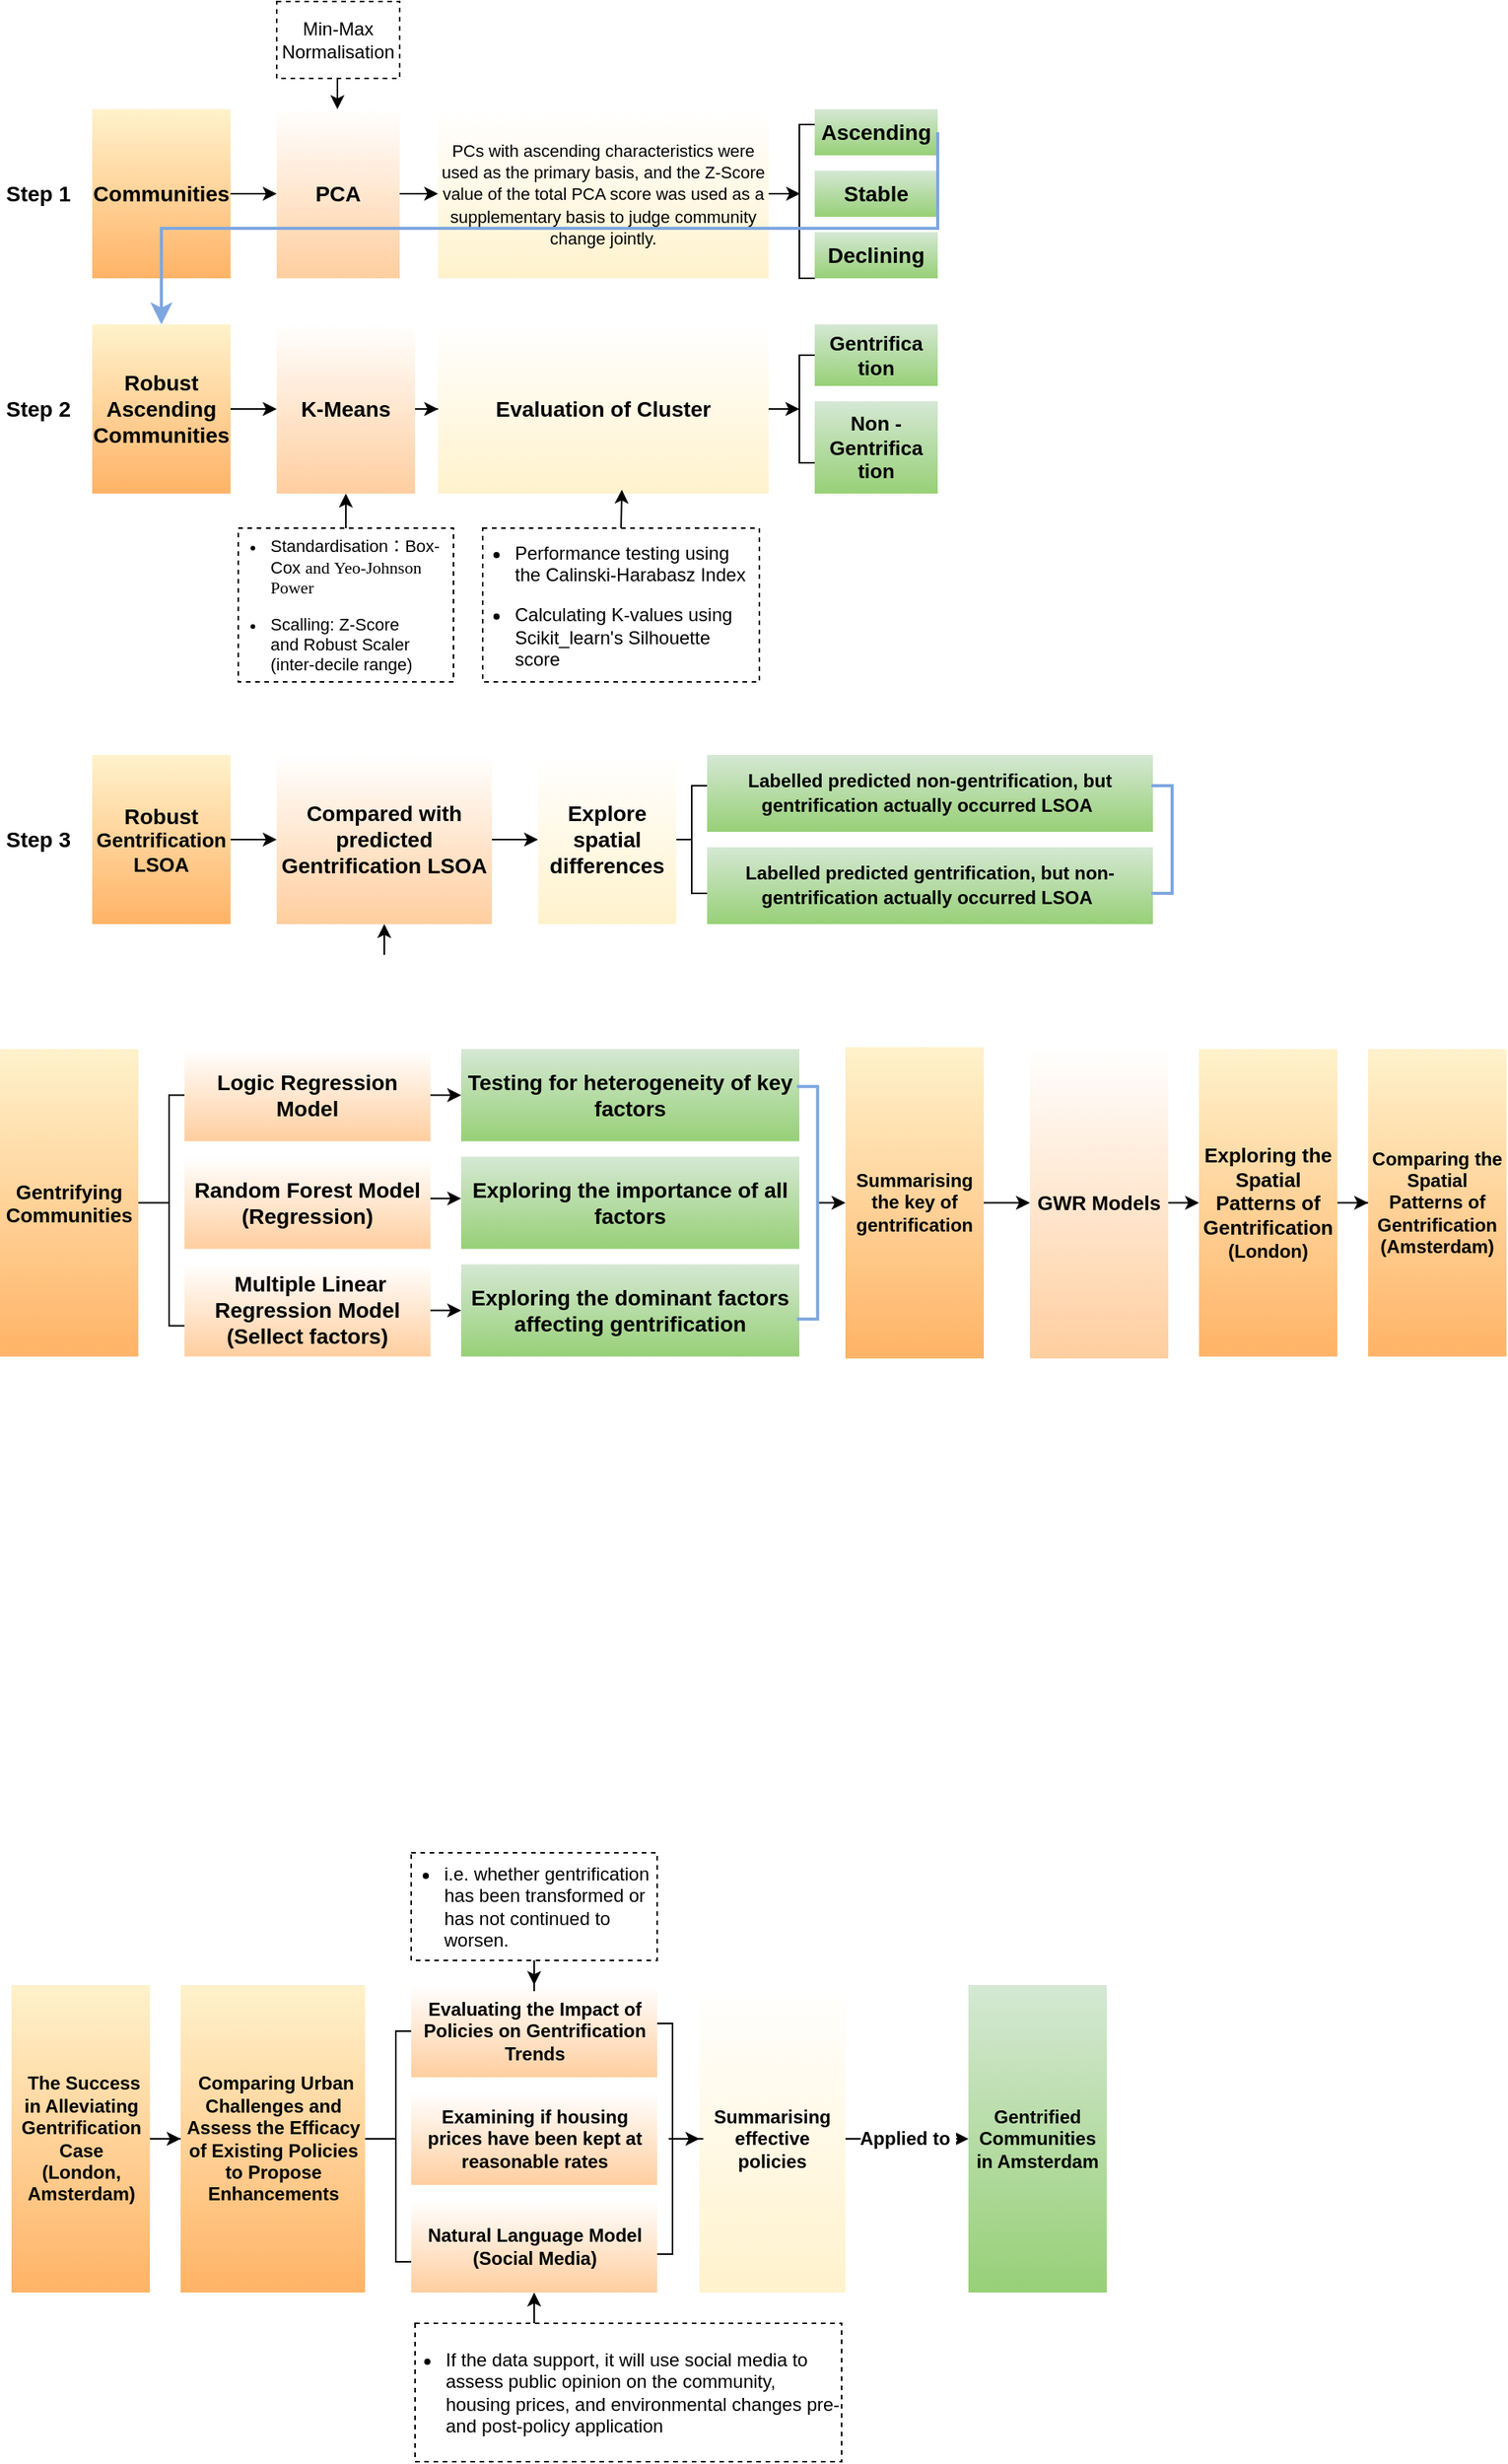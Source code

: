 <mxfile version="22.1.21" type="github">
  <diagram name="Page-1" id="gfQk49UszECdJ38JAOil">
    <mxGraphModel dx="1127" dy="977" grid="1" gridSize="10" guides="1" tooltips="1" connect="1" arrows="1" fold="1" page="1" pageScale="1" pageWidth="827" pageHeight="1169" math="0" shadow="0">
      <root>
        <mxCell id="0" />
        <mxCell id="1" parent="0" />
        <mxCell id="fSdOAcniPO1_o1MMpahb-1" value="&lt;font style=&quot;font-size: 14px;&quot;&gt;&lt;b&gt;Step 1&lt;/b&gt;&lt;/font&gt;" style="rounded=0;whiteSpace=wrap;html=1;fillColor=none;strokeColor=none;" vertex="1" parent="1">
          <mxGeometry x="20" y="120" width="50" height="110" as="geometry" />
        </mxCell>
        <mxCell id="fSdOAcniPO1_o1MMpahb-2" value="&lt;font style=&quot;font-size: 14px;&quot;&gt;&lt;b&gt;Step 2&lt;/b&gt;&lt;/font&gt;" style="rounded=0;whiteSpace=wrap;html=1;fillColor=none;strokeColor=none;" vertex="1" parent="1">
          <mxGeometry x="20" y="260" width="50" height="110" as="geometry" />
        </mxCell>
        <mxCell id="fSdOAcniPO1_o1MMpahb-3" value="&lt;font style=&quot;font-size: 14px;&quot;&gt;&lt;b&gt;Step 3&lt;/b&gt;&lt;/font&gt;" style="rounded=0;whiteSpace=wrap;html=1;fillColor=none;strokeColor=none;" vertex="1" parent="1">
          <mxGeometry x="20" y="540" width="50" height="110" as="geometry" />
        </mxCell>
        <mxCell id="fSdOAcniPO1_o1MMpahb-4" value="&lt;span style=&quot;font-size: 14px;&quot;&gt;&lt;b&gt;Communities&lt;/b&gt;&lt;/span&gt;" style="rounded=0;whiteSpace=wrap;html=1;fillColor=#fff2cc;strokeColor=none;gradientColor=#FFB366;" vertex="1" parent="1">
          <mxGeometry x="80" y="120" width="90" height="110" as="geometry" />
        </mxCell>
        <mxCell id="fSdOAcniPO1_o1MMpahb-6" value="" style="edgeStyle=orthogonalEdgeStyle;rounded=0;orthogonalLoop=1;jettySize=auto;html=1;" edge="1" parent="1" source="fSdOAcniPO1_o1MMpahb-4">
          <mxGeometry relative="1" as="geometry">
            <mxPoint x="200" y="175" as="targetPoint" />
          </mxGeometry>
        </mxCell>
        <mxCell id="fSdOAcniPO1_o1MMpahb-7" value="" style="edgeStyle=orthogonalEdgeStyle;rounded=0;orthogonalLoop=1;jettySize=auto;html=1;" edge="1" parent="1">
          <mxGeometry relative="1" as="geometry">
            <mxPoint x="239.5" y="100" as="sourcePoint" />
            <mxPoint x="239.5" y="120" as="targetPoint" />
          </mxGeometry>
        </mxCell>
        <mxCell id="fSdOAcniPO1_o1MMpahb-8" value="&lt;div style=&quot;&quot;&gt;&lt;span style=&quot;background-color: initial;&quot;&gt;Min-Max Normalisation&lt;/span&gt;&lt;/div&gt;" style="rounded=0;whiteSpace=wrap;html=1;align=center;dashed=1;" vertex="1" parent="1">
          <mxGeometry x="200" y="50" width="80" height="50" as="geometry" />
        </mxCell>
        <mxCell id="fSdOAcniPO1_o1MMpahb-9" value="&lt;span style=&quot;font-size: 14px;&quot;&gt;&lt;b&gt;PCA&lt;/b&gt;&lt;/span&gt;" style="rounded=0;whiteSpace=wrap;html=1;fillColor=#FFFFFF;strokeColor=none;gradientColor=#FFCE9F;" vertex="1" parent="1">
          <mxGeometry x="200" y="120" width="80" height="110" as="geometry" />
        </mxCell>
        <mxCell id="fSdOAcniPO1_o1MMpahb-51" style="edgeStyle=orthogonalEdgeStyle;rounded=0;orthogonalLoop=1;jettySize=auto;html=1;exitX=1;exitY=0.5;exitDx=0;exitDy=0;entryX=0.053;entryY=0.447;entryDx=0;entryDy=0;entryPerimeter=0;" edge="1" parent="1" source="fSdOAcniPO1_o1MMpahb-11" target="fSdOAcniPO1_o1MMpahb-16">
          <mxGeometry relative="1" as="geometry">
            <mxPoint x="600" y="175" as="targetPoint" />
          </mxGeometry>
        </mxCell>
        <mxCell id="fSdOAcniPO1_o1MMpahb-11" value="&lt;font style=&quot;font-size: 11px;&quot;&gt;PCs with ascending characteristics were used as the primary basis, and the Z-Score value of the total PCA score was used as a supplementary basis to judge community change jointly.&lt;/font&gt;" style="rounded=0;whiteSpace=wrap;html=1;fillColor=#FFFFFF;strokeColor=none;verticalAlign=middle;gradientColor=#FFF2CC;" vertex="1" parent="1">
          <mxGeometry x="305" y="120" width="215" height="110" as="geometry" />
        </mxCell>
        <mxCell id="fSdOAcniPO1_o1MMpahb-12" value="" style="edgeStyle=orthogonalEdgeStyle;rounded=0;orthogonalLoop=1;jettySize=auto;html=1;" edge="1" parent="1" source="fSdOAcniPO1_o1MMpahb-9" target="fSdOAcniPO1_o1MMpahb-11">
          <mxGeometry relative="1" as="geometry" />
        </mxCell>
        <mxCell id="fSdOAcniPO1_o1MMpahb-13" value="&lt;span style=&quot;font-size: 14px;&quot;&gt;&lt;b&gt;Ascending&lt;/b&gt;&lt;/span&gt;" style="rounded=0;whiteSpace=wrap;html=1;fillColor=#D5E8D4;strokeColor=none;gradientColor=#97D077;" vertex="1" parent="1">
          <mxGeometry x="550" y="120" width="80" height="30" as="geometry" />
        </mxCell>
        <mxCell id="fSdOAcniPO1_o1MMpahb-14" value="&lt;span style=&quot;font-size: 14px;&quot;&gt;&lt;b&gt;Stable&lt;/b&gt;&lt;/span&gt;" style="rounded=0;whiteSpace=wrap;html=1;fillColor=#D5E8D4;strokeColor=none;gradientColor=#97D077;" vertex="1" parent="1">
          <mxGeometry x="550" y="160" width="80" height="30" as="geometry" />
        </mxCell>
        <mxCell id="fSdOAcniPO1_o1MMpahb-15" value="&lt;span style=&quot;font-size: 14px;&quot;&gt;&lt;b&gt;Declining&lt;/b&gt;&lt;/span&gt;" style="rounded=0;whiteSpace=wrap;html=1;fillColor=#D5E8D4;strokeColor=none;gradientColor=#97D077;" vertex="1" parent="1">
          <mxGeometry x="550" y="200" width="80" height="30" as="geometry" />
        </mxCell>
        <mxCell id="fSdOAcniPO1_o1MMpahb-16" value="" style="strokeWidth=1;html=1;shape=mxgraph.flowchart.annotation_1;align=left;pointerEvents=1;" vertex="1" parent="1">
          <mxGeometry x="540" y="130" width="10" height="100" as="geometry" />
        </mxCell>
        <mxCell id="fSdOAcniPO1_o1MMpahb-17" value="&lt;font style=&quot;font-size: 14px;&quot;&gt;&lt;b&gt;Robust&lt;br&gt;Ascending Communities&lt;/b&gt;&lt;/font&gt;" style="rounded=0;whiteSpace=wrap;html=1;fillColor=#fff2cc;strokeColor=none;gradientColor=#FFB366;" vertex="1" parent="1">
          <mxGeometry x="80" y="260" width="90" height="110" as="geometry" />
        </mxCell>
        <mxCell id="fSdOAcniPO1_o1MMpahb-18" value="" style="edgeStyle=elbowEdgeStyle;elbow=vertical;endArrow=classic;html=1;rounded=0;endSize=8;startSize=8;exitX=1;exitY=0.5;exitDx=0;exitDy=0;entryX=0.5;entryY=0;entryDx=0;entryDy=0;strokeColor=#7EA6E0;strokeWidth=2;" edge="1" parent="1" source="fSdOAcniPO1_o1MMpahb-13" target="fSdOAcniPO1_o1MMpahb-17">
          <mxGeometry width="50" height="50" relative="1" as="geometry">
            <mxPoint x="460" y="350" as="sourcePoint" />
            <mxPoint x="510" y="300" as="targetPoint" />
          </mxGeometry>
        </mxCell>
        <mxCell id="fSdOAcniPO1_o1MMpahb-20" value="" style="edgeStyle=orthogonalEdgeStyle;rounded=0;orthogonalLoop=1;jettySize=auto;html=1;" edge="1" parent="1" source="fSdOAcniPO1_o1MMpahb-17">
          <mxGeometry relative="1" as="geometry">
            <mxPoint x="200" y="315.037" as="targetPoint" />
          </mxGeometry>
        </mxCell>
        <mxCell id="fSdOAcniPO1_o1MMpahb-23" value="&lt;div style=&quot;&quot;&gt;&lt;ul style=&quot;font-size: 11px;&quot;&gt;&lt;li&gt;&lt;font style=&quot;font-size: 11px;&quot;&gt;Standardisation：&lt;/font&gt;Box-Cox &lt;font style=&quot;background-color: initial;&quot; face=&quot;宋体&quot;&gt;and&lt;/font&gt;&lt;span style=&quot;background-color: initial; font-family: DengXian;&quot; lang=&quot;EN-US&quot;&gt;&amp;nbsp;Yeo-Johnson Power&lt;/span&gt;&lt;/li&gt;&lt;/ul&gt;&lt;ul style=&quot;font-size: 11px;&quot;&gt;&lt;li&gt;&lt;span style=&quot;background-color: initial; font-size: 11px;&quot;&gt;&lt;font style=&quot;font-size: 11px;&quot;&gt;Scalling: Z-Score and&amp;nbsp;&lt;/font&gt;&lt;/span&gt;Robust Scaler (inter-decile range)&lt;/li&gt;&lt;/ul&gt;&lt;/div&gt;&lt;span style=&quot;font-size: medium;&quot;&gt;&lt;/span&gt;" style="rounded=0;whiteSpace=wrap;html=1;align=left;dashed=1;spacingLeft=-21;" vertex="1" parent="1">
          <mxGeometry x="175" y="392.53" width="140" height="100" as="geometry" />
        </mxCell>
        <mxCell id="fSdOAcniPO1_o1MMpahb-24" value="" style="endArrow=classic;html=1;rounded=0;exitX=0.5;exitY=0;exitDx=0;exitDy=0;entryX=0.857;entryY=0.977;entryDx=0;entryDy=0;entryPerimeter=0;" edge="1" parent="1" source="fSdOAcniPO1_o1MMpahb-23">
          <mxGeometry width="50" height="50" relative="1" as="geometry">
            <mxPoint x="205" y="392.53" as="sourcePoint" />
            <mxPoint x="244.98" y="370" as="targetPoint" />
          </mxGeometry>
        </mxCell>
        <mxCell id="fSdOAcniPO1_o1MMpahb-55" value="" style="edgeStyle=orthogonalEdgeStyle;rounded=0;orthogonalLoop=1;jettySize=auto;html=1;" edge="1" parent="1" source="fSdOAcniPO1_o1MMpahb-25" target="fSdOAcniPO1_o1MMpahb-28">
          <mxGeometry relative="1" as="geometry" />
        </mxCell>
        <mxCell id="fSdOAcniPO1_o1MMpahb-25" value="&lt;b&gt;&lt;font style=&quot;font-size: 14px;&quot;&gt;K-Means&lt;/font&gt;&lt;/b&gt;" style="whiteSpace=wrap;html=1;fillColor=#FFFFFF;strokeColor=none;rounded=0;gradientColor=#FFCE9F;" vertex="1" parent="1">
          <mxGeometry x="200" y="260" width="90" height="110" as="geometry" />
        </mxCell>
        <mxCell id="fSdOAcniPO1_o1MMpahb-27" value="&lt;div style=&quot;&quot;&gt;&lt;ul&gt;&lt;li&gt;Performance testing using the Calinski-Harabasz Index&lt;/li&gt;&lt;/ul&gt;&lt;div&gt;&lt;ul&gt;&lt;li&gt;Calculating K-values using Scikit_learn&#39;s Silhouette score&lt;br&gt;&lt;/li&gt;&lt;/ul&gt;&lt;/div&gt;&lt;/div&gt;&lt;span style=&quot;font-size: medium;&quot;&gt;&lt;/span&gt;" style="rounded=0;whiteSpace=wrap;html=1;align=left;dashed=1;spacingLeft=-21;" vertex="1" parent="1">
          <mxGeometry x="334" y="392.53" width="180" height="100" as="geometry" />
        </mxCell>
        <mxCell id="fSdOAcniPO1_o1MMpahb-28" value="&lt;b&gt;&lt;font style=&quot;font-size: 14px;&quot;&gt;Evaluation of Cluster&lt;/font&gt;&lt;/b&gt;" style="whiteSpace=wrap;html=1;fillColor=#FFFFFF;strokeColor=none;rounded=0;gradientColor=#FFF2CC;" vertex="1" parent="1">
          <mxGeometry x="305" y="260" width="215" height="110" as="geometry" />
        </mxCell>
        <mxCell id="fSdOAcniPO1_o1MMpahb-29" value="&lt;b style=&quot;font-size: 13px;&quot;&gt;&lt;font style=&quot;font-size: 13px;&quot;&gt;Gentrifica&lt;br&gt;tion&lt;/font&gt;&lt;/b&gt;" style="whiteSpace=wrap;html=1;fillColor=#D5E8D4;strokeColor=none;rounded=0;align=center;gradientColor=#97D077;" vertex="1" parent="1">
          <mxGeometry x="550" y="260" width="80" height="40" as="geometry" />
        </mxCell>
        <mxCell id="fSdOAcniPO1_o1MMpahb-30" value="&lt;b style=&quot;font-size: 13px;&quot;&gt;&lt;font style=&quot;font-size: 13px;&quot;&gt;Non -Gentrifica&lt;br&gt;tion&lt;/font&gt;&lt;/b&gt;" style="whiteSpace=wrap;html=1;fillColor=#D5E8D4;strokeColor=none;rounded=0;align=center;gradientColor=#97D077;" vertex="1" parent="1">
          <mxGeometry x="550" y="310" width="80" height="60" as="geometry" />
        </mxCell>
        <mxCell id="fSdOAcniPO1_o1MMpahb-31" value="" style="strokeWidth=1;html=1;shape=mxgraph.flowchart.annotation_1;align=left;pointerEvents=1;" vertex="1" parent="1">
          <mxGeometry x="540" y="280" width="10" height="70" as="geometry" />
        </mxCell>
        <mxCell id="fSdOAcniPO1_o1MMpahb-35" value="" style="endArrow=classic;html=1;rounded=0;entryX=0.556;entryY=0.977;entryDx=0;entryDy=0;exitX=0.5;exitY=0;exitDx=0;exitDy=0;entryPerimeter=0;" edge="1" parent="1" source="fSdOAcniPO1_o1MMpahb-27" target="fSdOAcniPO1_o1MMpahb-28">
          <mxGeometry width="50" height="50" relative="1" as="geometry">
            <mxPoint x="510" y="390" as="sourcePoint" />
            <mxPoint x="555.714" y="370" as="targetPoint" />
          </mxGeometry>
        </mxCell>
        <mxCell id="fSdOAcniPO1_o1MMpahb-36" value="&lt;font style=&quot;font-size: 13px;&quot;&gt;&lt;b style=&quot;border-color: var(--border-color); font-size: 14px;&quot;&gt;Robust&lt;/b&gt;&lt;b&gt;&lt;br&gt;Gentrification&lt;br&gt;LSOA&lt;br&gt;&lt;/b&gt;&lt;/font&gt;" style="rounded=0;whiteSpace=wrap;html=1;fillColor=#fff2cc;strokeColor=none;gradientColor=#FFB366;" vertex="1" parent="1">
          <mxGeometry x="80" y="540" width="90" height="110" as="geometry" />
        </mxCell>
        <mxCell id="fSdOAcniPO1_o1MMpahb-37" value="&lt;span style=&quot;font-size: 14px;&quot;&gt;&lt;b&gt;Compared with predicted Gentrification LSOA&lt;/b&gt;&lt;/span&gt;" style="whiteSpace=wrap;html=1;fillColor=#FFFFFF;strokeColor=none;rounded=0;gradientColor=#FFCE9F;" vertex="1" parent="1">
          <mxGeometry x="200" y="540" width="140" height="110" as="geometry" />
        </mxCell>
        <mxCell id="fSdOAcniPO1_o1MMpahb-38" value="" style="edgeStyle=orthogonalEdgeStyle;rounded=0;orthogonalLoop=1;jettySize=auto;html=1;" edge="1" parent="1" source="fSdOAcniPO1_o1MMpahb-36" target="fSdOAcniPO1_o1MMpahb-37">
          <mxGeometry relative="1" as="geometry" />
        </mxCell>
        <mxCell id="fSdOAcniPO1_o1MMpahb-39" value="" style="endArrow=classic;html=1;rounded=0;exitX=0.5;exitY=0;exitDx=0;exitDy=0;" edge="1" parent="1">
          <mxGeometry width="50" height="50" relative="1" as="geometry">
            <mxPoint x="270" y="670" as="sourcePoint" />
            <mxPoint x="270" y="650" as="targetPoint" />
          </mxGeometry>
        </mxCell>
        <mxCell id="fSdOAcniPO1_o1MMpahb-40" value="&lt;b style=&quot;font-size: 14px;&quot;&gt;Explore spatial differences&lt;/b&gt;" style="whiteSpace=wrap;html=1;fillColor=#FFFFFF;strokeColor=none;rounded=0;gradientColor=#FFF2CC;" vertex="1" parent="1">
          <mxGeometry x="370" y="540" width="90" height="110" as="geometry" />
        </mxCell>
        <mxCell id="fSdOAcniPO1_o1MMpahb-41" value="&lt;b&gt;Labelled predicted non-gentrification, but gentrification actually occurred LSOA&lt;/b&gt;&lt;b style=&quot;font-size: 14px;&quot;&gt;&amp;nbsp;&lt;/b&gt;" style="rounded=0;whiteSpace=wrap;html=1;fillColor=#D5E8D4;strokeColor=none;gradientColor=#97D077;" vertex="1" parent="1">
          <mxGeometry x="480" y="540" width="290" height="50" as="geometry" />
        </mxCell>
        <mxCell id="fSdOAcniPO1_o1MMpahb-42" value="&lt;b&gt;Labelled predicted gentrification, but non-gentrification actually occurred LSOA&lt;/b&gt;&lt;b style=&quot;font-size: 14px;&quot;&gt;&amp;nbsp;&lt;/b&gt;" style="rounded=0;whiteSpace=wrap;html=1;fillColor=#D5E8D4;strokeColor=none;gradientColor=#97D077;" vertex="1" parent="1">
          <mxGeometry x="480" y="600" width="290" height="50" as="geometry" />
        </mxCell>
        <mxCell id="fSdOAcniPO1_o1MMpahb-43" value="" style="strokeWidth=1;html=1;shape=mxgraph.flowchart.annotation_1;align=left;pointerEvents=1;" vertex="1" parent="1">
          <mxGeometry x="470" y="560" width="10" height="70" as="geometry" />
        </mxCell>
        <mxCell id="fSdOAcniPO1_o1MMpahb-44" value="" style="line;strokeWidth=1;html=1;" vertex="1" parent="1">
          <mxGeometry x="460" y="590" width="10" height="10" as="geometry" />
        </mxCell>
        <mxCell id="fSdOAcniPO1_o1MMpahb-45" value="" style="edgeStyle=orthogonalEdgeStyle;rounded=0;orthogonalLoop=1;jettySize=auto;html=1;" edge="1" parent="1" source="fSdOAcniPO1_o1MMpahb-37" target="fSdOAcniPO1_o1MMpahb-40">
          <mxGeometry relative="1" as="geometry" />
        </mxCell>
        <mxCell id="fSdOAcniPO1_o1MMpahb-46" value="" style="shape=partialRectangle;whiteSpace=wrap;html=1;bottom=1;right=1;left=1;top=0;fillColor=none;routingCenterX=-0.5;rotation=-90;strokeColor=#7EA6E0;strokeWidth=2;" vertex="1" parent="1">
          <mxGeometry x="741.25" y="588.75" width="70" height="12.5" as="geometry" />
        </mxCell>
        <mxCell id="fSdOAcniPO1_o1MMpahb-56" style="edgeStyle=orthogonalEdgeStyle;rounded=0;orthogonalLoop=1;jettySize=auto;html=1;exitX=1;exitY=0.5;exitDx=0;exitDy=0;entryX=0;entryY=0.5;entryDx=0;entryDy=0;entryPerimeter=0;" edge="1" parent="1" source="fSdOAcniPO1_o1MMpahb-28" target="fSdOAcniPO1_o1MMpahb-31">
          <mxGeometry relative="1" as="geometry">
            <mxPoint x="548" y="197" as="targetPoint" />
            <mxPoint x="527" y="197" as="sourcePoint" />
          </mxGeometry>
        </mxCell>
        <mxCell id="fSdOAcniPO1_o1MMpahb-57" value="&lt;font style=&quot;&quot;&gt;&lt;b style=&quot;border-color: var(--border-color); font-size: 13px;&quot;&gt;&lt;br style=&quot;border-color: var(--border-color);&quot;&gt;Gentrifying Communities&lt;br style=&quot;border-color: var(--border-color);&quot;&gt;&lt;/b&gt;&lt;br&gt;&lt;/font&gt;" style="rounded=0;whiteSpace=wrap;html=1;fillColor=#fff2cc;strokeColor=none;gradientColor=#FFB366;" vertex="1" parent="1">
          <mxGeometry x="20" y="731.25" width="90" height="200" as="geometry" />
        </mxCell>
        <mxCell id="fSdOAcniPO1_o1MMpahb-60" value="&lt;span style=&quot;font-size: 14px;&quot;&gt;&lt;b&gt;Logic Regression Model&lt;/b&gt;&lt;/span&gt;" style="whiteSpace=wrap;html=1;fillColor=#FFFFFF;strokeColor=none;rounded=0;gradientColor=#FFCE9F;" vertex="1" parent="1">
          <mxGeometry x="140" y="731.25" width="160" height="60" as="geometry" />
        </mxCell>
        <mxCell id="fSdOAcniPO1_o1MMpahb-61" value="&lt;b style=&quot;border-color: var(--border-color);&quot;&gt;&lt;font style=&quot;border-color: var(--border-color); font-size: 14px;&quot;&gt;Testing for heterogeneity of key factors&lt;/font&gt;&lt;/b&gt;" style="rounded=0;whiteSpace=wrap;html=1;fillColor=#D5E8D4;strokeColor=none;gradientColor=#97D077;" vertex="1" parent="1">
          <mxGeometry x="320" y="731.25" width="220" height="60" as="geometry" />
        </mxCell>
        <mxCell id="fSdOAcniPO1_o1MMpahb-63" value="&lt;font style=&quot;font-size: 14px;&quot;&gt;&lt;b style=&quot;&quot;&gt;&amp;nbsp;M&lt;/b&gt;&lt;b&gt;ultiple Linear&lt;/b&gt;&lt;br&gt;&lt;b style=&quot;&quot;&gt;Regression Model&lt;br&gt;&lt;/b&gt;&lt;b style=&quot;border-color: var(--border-color);&quot;&gt;(Sellect factors)&lt;/b&gt;&lt;b style=&quot;&quot;&gt;&lt;br&gt;&lt;/b&gt;&lt;/font&gt;" style="whiteSpace=wrap;html=1;fillColor=#FFFFFF;strokeColor=none;rounded=0;gradientColor=#FFCE9F;" vertex="1" parent="1">
          <mxGeometry x="140" y="871.25" width="160" height="60" as="geometry" />
        </mxCell>
        <mxCell id="fSdOAcniPO1_o1MMpahb-64" value="" style="strokeWidth=1;html=1;shape=mxgraph.flowchart.annotation_1;align=left;pointerEvents=1;" vertex="1" parent="1">
          <mxGeometry x="130" y="761.25" width="10" height="150" as="geometry" />
        </mxCell>
        <mxCell id="fSdOAcniPO1_o1MMpahb-65" value="" style="line;strokeWidth=1;html=1;" vertex="1" parent="1">
          <mxGeometry x="110" y="826.25" width="20" height="10" as="geometry" />
        </mxCell>
        <mxCell id="fSdOAcniPO1_o1MMpahb-68" value="" style="endArrow=classic;html=1;rounded=0;exitX=1;exitY=0.5;exitDx=0;exitDy=0;entryX=0;entryY=0.5;entryDx=0;entryDy=0;" edge="1" parent="1" source="fSdOAcniPO1_o1MMpahb-60" target="fSdOAcniPO1_o1MMpahb-61">
          <mxGeometry width="50" height="50" relative="1" as="geometry">
            <mxPoint x="340" y="761.25" as="sourcePoint" />
            <mxPoint x="390" y="711.25" as="targetPoint" />
          </mxGeometry>
        </mxCell>
        <mxCell id="fSdOAcniPO1_o1MMpahb-69" value="&lt;b style=&quot;border-color: var(--border-color);&quot;&gt;&lt;font style=&quot;border-color: var(--border-color); font-size: 14px;&quot;&gt;Exploring the dominant factors affecting gentrification&lt;/font&gt;&lt;/b&gt;" style="rounded=0;whiteSpace=wrap;html=1;fillColor=#D5E8D4;strokeColor=none;gradientColor=#97D077;" vertex="1" parent="1">
          <mxGeometry x="320" y="871.25" width="220" height="60" as="geometry" />
        </mxCell>
        <mxCell id="fSdOAcniPO1_o1MMpahb-70" value="" style="endArrow=classic;html=1;rounded=0;exitX=1;exitY=0.5;exitDx=0;exitDy=0;entryX=0;entryY=0.5;entryDx=0;entryDy=0;" edge="1" parent="1" source="fSdOAcniPO1_o1MMpahb-63" target="fSdOAcniPO1_o1MMpahb-69">
          <mxGeometry width="50" height="50" relative="1" as="geometry">
            <mxPoint x="340" y="761.25" as="sourcePoint" />
            <mxPoint x="390" y="711.25" as="targetPoint" />
          </mxGeometry>
        </mxCell>
        <mxCell id="fSdOAcniPO1_o1MMpahb-72" value="&lt;b&gt;&lt;font style=&quot;font-size: 13px;&quot;&gt;GWR Models&lt;/font&gt;&lt;/b&gt;" style="whiteSpace=wrap;html=1;fillColor=#FFFFFF;strokeColor=none;rounded=0;gradientColor=#FFCE9F;" vertex="1" parent="1">
          <mxGeometry x="690" y="730" width="90" height="202.5" as="geometry" />
        </mxCell>
        <mxCell id="fSdOAcniPO1_o1MMpahb-74" style="edgeStyle=orthogonalEdgeStyle;rounded=0;orthogonalLoop=1;jettySize=auto;html=1;exitX=0.5;exitY=1;exitDx=0;exitDy=0;" edge="1" parent="1">
          <mxGeometry relative="1" as="geometry">
            <mxPoint x="678.0" y="1050.0" as="sourcePoint" />
            <mxPoint x="678.0" y="1050.0" as="targetPoint" />
          </mxGeometry>
        </mxCell>
        <mxCell id="fSdOAcniPO1_o1MMpahb-85" style="edgeStyle=orthogonalEdgeStyle;rounded=0;orthogonalLoop=1;jettySize=auto;html=1;exitX=0.5;exitY=1;exitDx=0;exitDy=0;entryX=0;entryY=0.5;entryDx=0;entryDy=0;" edge="1" parent="1" source="fSdOAcniPO1_o1MMpahb-76" target="fSdOAcniPO1_o1MMpahb-81">
          <mxGeometry relative="1" as="geometry" />
        </mxCell>
        <mxCell id="fSdOAcniPO1_o1MMpahb-76" value="" style="shape=partialRectangle;whiteSpace=wrap;html=1;bottom=1;right=1;left=1;top=0;fillColor=none;routingCenterX=-0.5;rotation=-90;strokeColor=#7EA6E0;strokeWidth=2;" vertex="1" parent="1">
          <mxGeometry x="470" y="825" width="151.25" height="12.5" as="geometry" />
        </mxCell>
        <mxCell id="fSdOAcniPO1_o1MMpahb-78" value="&lt;span style=&quot;font-size: 14px;&quot;&gt;&lt;b&gt;Random Forest Model&lt;br&gt;(Regression)&lt;br&gt;&lt;/b&gt;&lt;/span&gt;" style="whiteSpace=wrap;html=1;fillColor=#FFFFFF;strokeColor=none;rounded=0;gradientColor=#FFCE9F;" vertex="1" parent="1">
          <mxGeometry x="140" y="801.25" width="160" height="60" as="geometry" />
        </mxCell>
        <mxCell id="fSdOAcniPO1_o1MMpahb-79" value="&lt;span style=&quot;font-size: 14px;&quot;&gt;&lt;b&gt;Exploring the importance of all factors&lt;/b&gt;&lt;/span&gt;" style="rounded=0;whiteSpace=wrap;html=1;fillColor=#D5E8D4;strokeColor=none;gradientColor=#97D077;" vertex="1" parent="1">
          <mxGeometry x="320" y="801.25" width="220" height="60" as="geometry" />
        </mxCell>
        <mxCell id="fSdOAcniPO1_o1MMpahb-80" value="" style="endArrow=classic;html=1;rounded=0;exitX=1;exitY=0.5;exitDx=0;exitDy=0;entryX=0;entryY=0.5;entryDx=0;entryDy=0;" edge="1" parent="1">
          <mxGeometry width="50" height="50" relative="1" as="geometry">
            <mxPoint x="300" y="828.44" as="sourcePoint" />
            <mxPoint x="320" y="828.44" as="targetPoint" />
          </mxGeometry>
        </mxCell>
        <mxCell id="fSdOAcniPO1_o1MMpahb-81" value="&lt;font style=&quot;&quot;&gt;&lt;b&gt;Summarising the key of gentrification&lt;/b&gt;&lt;br&gt;&lt;/font&gt;" style="rounded=0;whiteSpace=wrap;html=1;fillColor=#fff2cc;strokeColor=none;gradientColor=#FFB366;" vertex="1" parent="1">
          <mxGeometry x="570" y="730" width="90" height="202.5" as="geometry" />
        </mxCell>
        <mxCell id="fSdOAcniPO1_o1MMpahb-96" value="" style="edgeStyle=orthogonalEdgeStyle;rounded=0;orthogonalLoop=1;jettySize=auto;html=1;" edge="1" parent="1" source="fSdOAcniPO1_o1MMpahb-86" target="fSdOAcniPO1_o1MMpahb-95">
          <mxGeometry relative="1" as="geometry" />
        </mxCell>
        <mxCell id="fSdOAcniPO1_o1MMpahb-86" value="&lt;font style=&quot;&quot;&gt;&lt;b&gt;&lt;span style=&quot;border-color: var(--border-color);&quot;&gt;&lt;font style=&quot;border-color: var(--border-color); font-size: 13px;&quot;&gt;Exploring the Spatial Patterns of Gentrification&lt;br&gt;&lt;/font&gt;&lt;/span&gt;(London)&lt;/b&gt;&lt;br&gt;&lt;/font&gt;" style="rounded=0;whiteSpace=wrap;html=1;fillColor=#fff2cc;strokeColor=none;gradientColor=#FFB366;" vertex="1" parent="1">
          <mxGeometry x="800" y="731.25" width="90" height="200" as="geometry" />
        </mxCell>
        <mxCell id="fSdOAcniPO1_o1MMpahb-93" value="" style="endArrow=classic;html=1;rounded=0;exitX=1;exitY=0.5;exitDx=0;exitDy=0;" edge="1" parent="1" source="fSdOAcniPO1_o1MMpahb-81" target="fSdOAcniPO1_o1MMpahb-72">
          <mxGeometry width="50" height="50" relative="1" as="geometry">
            <mxPoint x="850" y="920" as="sourcePoint" />
            <mxPoint x="900" y="870" as="targetPoint" />
          </mxGeometry>
        </mxCell>
        <mxCell id="fSdOAcniPO1_o1MMpahb-94" value="" style="endArrow=classic;html=1;rounded=0;exitX=1;exitY=0.5;exitDx=0;exitDy=0;entryX=0;entryY=0.5;entryDx=0;entryDy=0;" edge="1" parent="1" source="fSdOAcniPO1_o1MMpahb-72" target="fSdOAcniPO1_o1MMpahb-86">
          <mxGeometry width="50" height="50" relative="1" as="geometry">
            <mxPoint x="850" y="920" as="sourcePoint" />
            <mxPoint x="900" y="870" as="targetPoint" />
          </mxGeometry>
        </mxCell>
        <mxCell id="fSdOAcniPO1_o1MMpahb-95" value="&lt;b&gt;Comparing the Spatial Patterns of Gentrification&lt;br&gt;(Amsterdam)&lt;/b&gt;" style="whiteSpace=wrap;html=1;fillColor=#fff2cc;strokeColor=none;rounded=0;gradientColor=#FFB366;" vertex="1" parent="1">
          <mxGeometry x="910" y="731.25" width="90" height="200" as="geometry" />
        </mxCell>
        <mxCell id="fSdOAcniPO1_o1MMpahb-99" value="" style="edgeStyle=orthogonalEdgeStyle;rounded=0;orthogonalLoop=1;jettySize=auto;html=1;" edge="1" parent="1" source="fSdOAcniPO1_o1MMpahb-97" target="fSdOAcniPO1_o1MMpahb-98">
          <mxGeometry relative="1" as="geometry" />
        </mxCell>
        <mxCell id="fSdOAcniPO1_o1MMpahb-97" value="&lt;font style=&quot;&quot;&gt;&lt;b&gt;&amp;nbsp;The Success in Alleviating Gentrification Case&lt;br&gt;(London, Amsterdam)&lt;/b&gt;&lt;br&gt;&lt;/font&gt;" style="rounded=0;whiteSpace=wrap;html=1;fillColor=#fff2cc;strokeColor=none;gradientColor=#FFB366;" vertex="1" parent="1">
          <mxGeometry x="27.5" y="1340" width="90" height="200" as="geometry" />
        </mxCell>
        <mxCell id="fSdOAcniPO1_o1MMpahb-98" value="&lt;b&gt;&amp;nbsp;Comparing Urban Challenges and Assess the Efficacy of Existing Policies to Propose Enhancements&lt;/b&gt;" style="whiteSpace=wrap;html=1;fillColor=#fff2cc;strokeColor=none;rounded=0;gradientColor=#FFB366;" vertex="1" parent="1">
          <mxGeometry x="137.5" y="1340" width="120" height="200" as="geometry" />
        </mxCell>
        <mxCell id="fSdOAcniPO1_o1MMpahb-100" value="&lt;b&gt;Evaluating the Impact of Policies on Gentrification Trends&lt;/b&gt;" style="whiteSpace=wrap;html=1;fillColor=#FFFFFF;strokeColor=none;rounded=0;gradientColor=#FFCE9F;" vertex="1" parent="1">
          <mxGeometry x="287.5" y="1340" width="160" height="60" as="geometry" />
        </mxCell>
        <mxCell id="fSdOAcniPO1_o1MMpahb-110" value="" style="edgeStyle=orthogonalEdgeStyle;rounded=0;orthogonalLoop=1;jettySize=auto;html=1;entryX=0.5;entryY=1;entryDx=0;entryDy=0;" edge="1" parent="1" target="fSdOAcniPO1_o1MMpahb-101">
          <mxGeometry relative="1" as="geometry">
            <mxPoint x="357.5" y="1570" as="sourcePoint" />
          </mxGeometry>
        </mxCell>
        <mxCell id="fSdOAcniPO1_o1MMpahb-101" value="&lt;font style=&quot;&quot;&gt;&lt;b&gt;Natural Language Model&lt;br&gt;(Social Media)&lt;/b&gt;&lt;br&gt;&lt;/font&gt;" style="whiteSpace=wrap;html=1;fillColor=#FFFFFF;strokeColor=none;rounded=0;gradientColor=#FFCE9F;" vertex="1" parent="1">
          <mxGeometry x="287.5" y="1480" width="160" height="60" as="geometry" />
        </mxCell>
        <mxCell id="fSdOAcniPO1_o1MMpahb-102" value="&lt;div style=&quot;&quot;&gt;&lt;font style=&quot;font-size: 12px;&quot;&gt;&lt;b&gt;Examining if housing&lt;/b&gt;&lt;/font&gt;&lt;/div&gt;&lt;div style=&quot;&quot;&gt;&lt;font style=&quot;font-size: 12px;&quot;&gt;&lt;b&gt;prices have been kept at reasonable rates&lt;/b&gt;&lt;/font&gt;&lt;/div&gt;" style="whiteSpace=wrap;html=1;fillColor=#FFFFFF;strokeColor=none;rounded=0;gradientColor=#FFCE9F;" vertex="1" parent="1">
          <mxGeometry x="287.5" y="1410" width="160" height="60" as="geometry" />
        </mxCell>
        <mxCell id="fSdOAcniPO1_o1MMpahb-109" value="" style="edgeStyle=orthogonalEdgeStyle;rounded=0;orthogonalLoop=1;jettySize=auto;html=1;entryX=0.5;entryY=0;entryDx=0;entryDy=0;" edge="1" parent="1" source="fSdOAcniPO1_o1MMpahb-104" target="fSdOAcniPO1_o1MMpahb-100">
          <mxGeometry relative="1" as="geometry">
            <mxPoint x="357.5" y="1340" as="targetPoint" />
          </mxGeometry>
        </mxCell>
        <mxCell id="fSdOAcniPO1_o1MMpahb-104" value="&lt;div style=&quot;&quot;&gt;&lt;ul&gt;&lt;li&gt;i.e. whether gentrification has been transformed or has not continued to worsen.&lt;br&gt;&lt;/li&gt;&lt;/ul&gt;&lt;/div&gt;&lt;span style=&quot;font-size: medium;&quot;&gt;&lt;/span&gt;" style="rounded=0;whiteSpace=wrap;html=1;align=left;dashed=1;spacingLeft=-21;" vertex="1" parent="1">
          <mxGeometry x="287.5" y="1254" width="160" height="70" as="geometry" />
        </mxCell>
        <mxCell id="fSdOAcniPO1_o1MMpahb-108" value="&lt;div style=&quot;&quot;&gt;&lt;ul&gt;&lt;li style=&quot;&quot;&gt;&lt;div style=&quot;text-align: left;&quot;&gt;&lt;span style=&quot;background-color: initial;&quot;&gt;If the data support,&amp;nbsp;&lt;/span&gt;&lt;span style=&quot;background-color: initial;&quot;&gt;it will use social media to assess public&amp;nbsp;&lt;/span&gt;&lt;span style=&quot;background-color: initial;&quot;&gt;opinion on the community, housing prices, and environmental changes pre-and post-&lt;/span&gt;&lt;span style=&quot;background-color: initial;&quot;&gt;policy application&lt;/span&gt;&lt;/div&gt;&lt;/li&gt;&lt;/ul&gt;&lt;/div&gt;" style="rounded=0;whiteSpace=wrap;html=1;align=center;dashed=1;spacingLeft=-21;" vertex="1" parent="1">
          <mxGeometry x="290" y="1560" width="277.5" height="90" as="geometry" />
        </mxCell>
        <mxCell id="fSdOAcniPO1_o1MMpahb-115" value="" style="strokeWidth=1;html=1;shape=mxgraph.flowchart.annotation_1;align=left;pointerEvents=1;" vertex="1" parent="1">
          <mxGeometry x="277.5" y="1370" width="10" height="150" as="geometry" />
        </mxCell>
        <mxCell id="fSdOAcniPO1_o1MMpahb-116" value="" style="line;strokeWidth=1;html=1;" vertex="1" parent="1">
          <mxGeometry x="257.5" y="1435" width="20" height="10" as="geometry" />
        </mxCell>
        <mxCell id="fSdOAcniPO1_o1MMpahb-198" value="&lt;b&gt;Applied to&amp;nbsp;&lt;/b&gt;" style="edgeStyle=orthogonalEdgeStyle;rounded=0;orthogonalLoop=1;jettySize=auto;html=1;fontFamily=Helvetica;fontSize=12;fontColor=default;" edge="1" parent="1" source="fSdOAcniPO1_o1MMpahb-196" target="fSdOAcniPO1_o1MMpahb-199">
          <mxGeometry relative="1" as="geometry">
            <mxPoint x="1007.5" y="1450" as="targetPoint" />
          </mxGeometry>
        </mxCell>
        <mxCell id="fSdOAcniPO1_o1MMpahb-196" value="&lt;b&gt;&lt;font style=&quot;font-size: 12px;&quot;&gt;Summarising effective policies&lt;/font&gt;&lt;/b&gt;" style="whiteSpace=wrap;html=1;fillColor=#FFFFFF;strokeColor=none;rounded=0;gradientColor=#FFF2CC;" vertex="1" parent="1">
          <mxGeometry x="475" y="1340" width="95" height="200" as="geometry" />
        </mxCell>
        <mxCell id="fSdOAcniPO1_o1MMpahb-199" value="&lt;b style=&quot;border-color: var(--border-color);&quot;&gt;&lt;font style=&quot;border-color: var(--border-color); font-size: 12px;&quot;&gt;Gentrified Communities in Amsterdam&lt;/font&gt;&lt;/b&gt;" style="rounded=0;whiteSpace=wrap;html=1;fillColor=#D5E8D4;strokeColor=none;gradientColor=#97D077;" vertex="1" parent="1">
          <mxGeometry x="650" y="1340" width="90" height="200" as="geometry" />
        </mxCell>
        <mxCell id="fSdOAcniPO1_o1MMpahb-201" value="" style="edgeStyle=orthogonalEdgeStyle;rounded=0;orthogonalLoop=1;jettySize=auto;html=1;fontFamily=Helvetica;fontSize=12;fontColor=default;" edge="1" parent="1" source="fSdOAcniPO1_o1MMpahb-200" target="fSdOAcniPO1_o1MMpahb-196">
          <mxGeometry relative="1" as="geometry" />
        </mxCell>
        <mxCell id="fSdOAcniPO1_o1MMpahb-200" value="" style="strokeWidth=1;html=1;shape=mxgraph.flowchart.annotation_1;align=left;pointerEvents=1;rotation=-180;" vertex="1" parent="1">
          <mxGeometry x="447.5" y="1365" width="10" height="150" as="geometry" />
        </mxCell>
      </root>
    </mxGraphModel>
  </diagram>
</mxfile>
